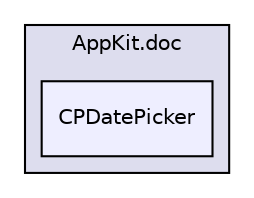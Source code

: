 digraph "AppKit.doc/CPDatePicker" {
  compound=true
  node [ fontsize="10", fontname="Helvetica"];
  edge [ labelfontsize="10", labelfontname="Helvetica"];
  subgraph clusterdir_0e4e8176c2dd688a0cdab60948de03e6 {
    graph [ bgcolor="#ddddee", pencolor="black", label="AppKit.doc" fontname="Helvetica", fontsize="10", URL="dir_0e4e8176c2dd688a0cdab60948de03e6.html"]
  dir_18f140f0c1e8b162caccfea81d2179cd [shape=box, label="CPDatePicker", style="filled", fillcolor="#eeeeff", pencolor="black", URL="dir_18f140f0c1e8b162caccfea81d2179cd.html"];
  }
}
